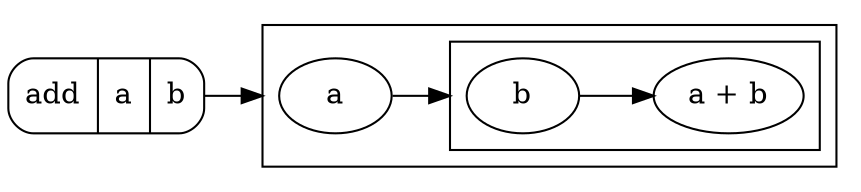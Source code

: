 digraph G {
  compound=true
  rankdir = LR
  fn [ label = "{add | a | b}", shape = Mrecord ]

  subgraph cluster_A {
    rankdir = LR
    subgraph cluster_B {
      exp [ label = "a + b"]
      b -> exp
    }
    a -> b [ lhead=cluster_B]
  }
  
  fn -> a [lhead = cluster_A]

}
